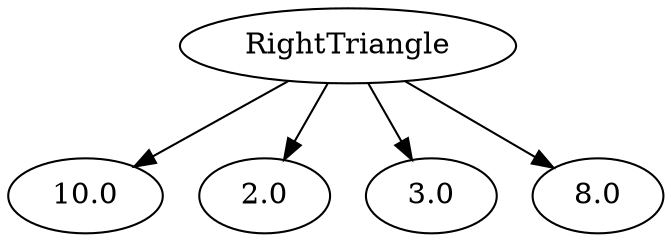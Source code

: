 digraph "" {
  "1" [label=" RightTriangle "];
  "1" -> "1.1" [];
  "1" -> "1.2" [];
  "1" -> "1.3" [];
  "1" -> "1.4" [];
  "1.1" [label=" 10.0 "];
  "1.2" [label=" 2.0 "];
  "1.3" [label=" 3.0 "];
  "1.4" [label=" 8.0 "];
}